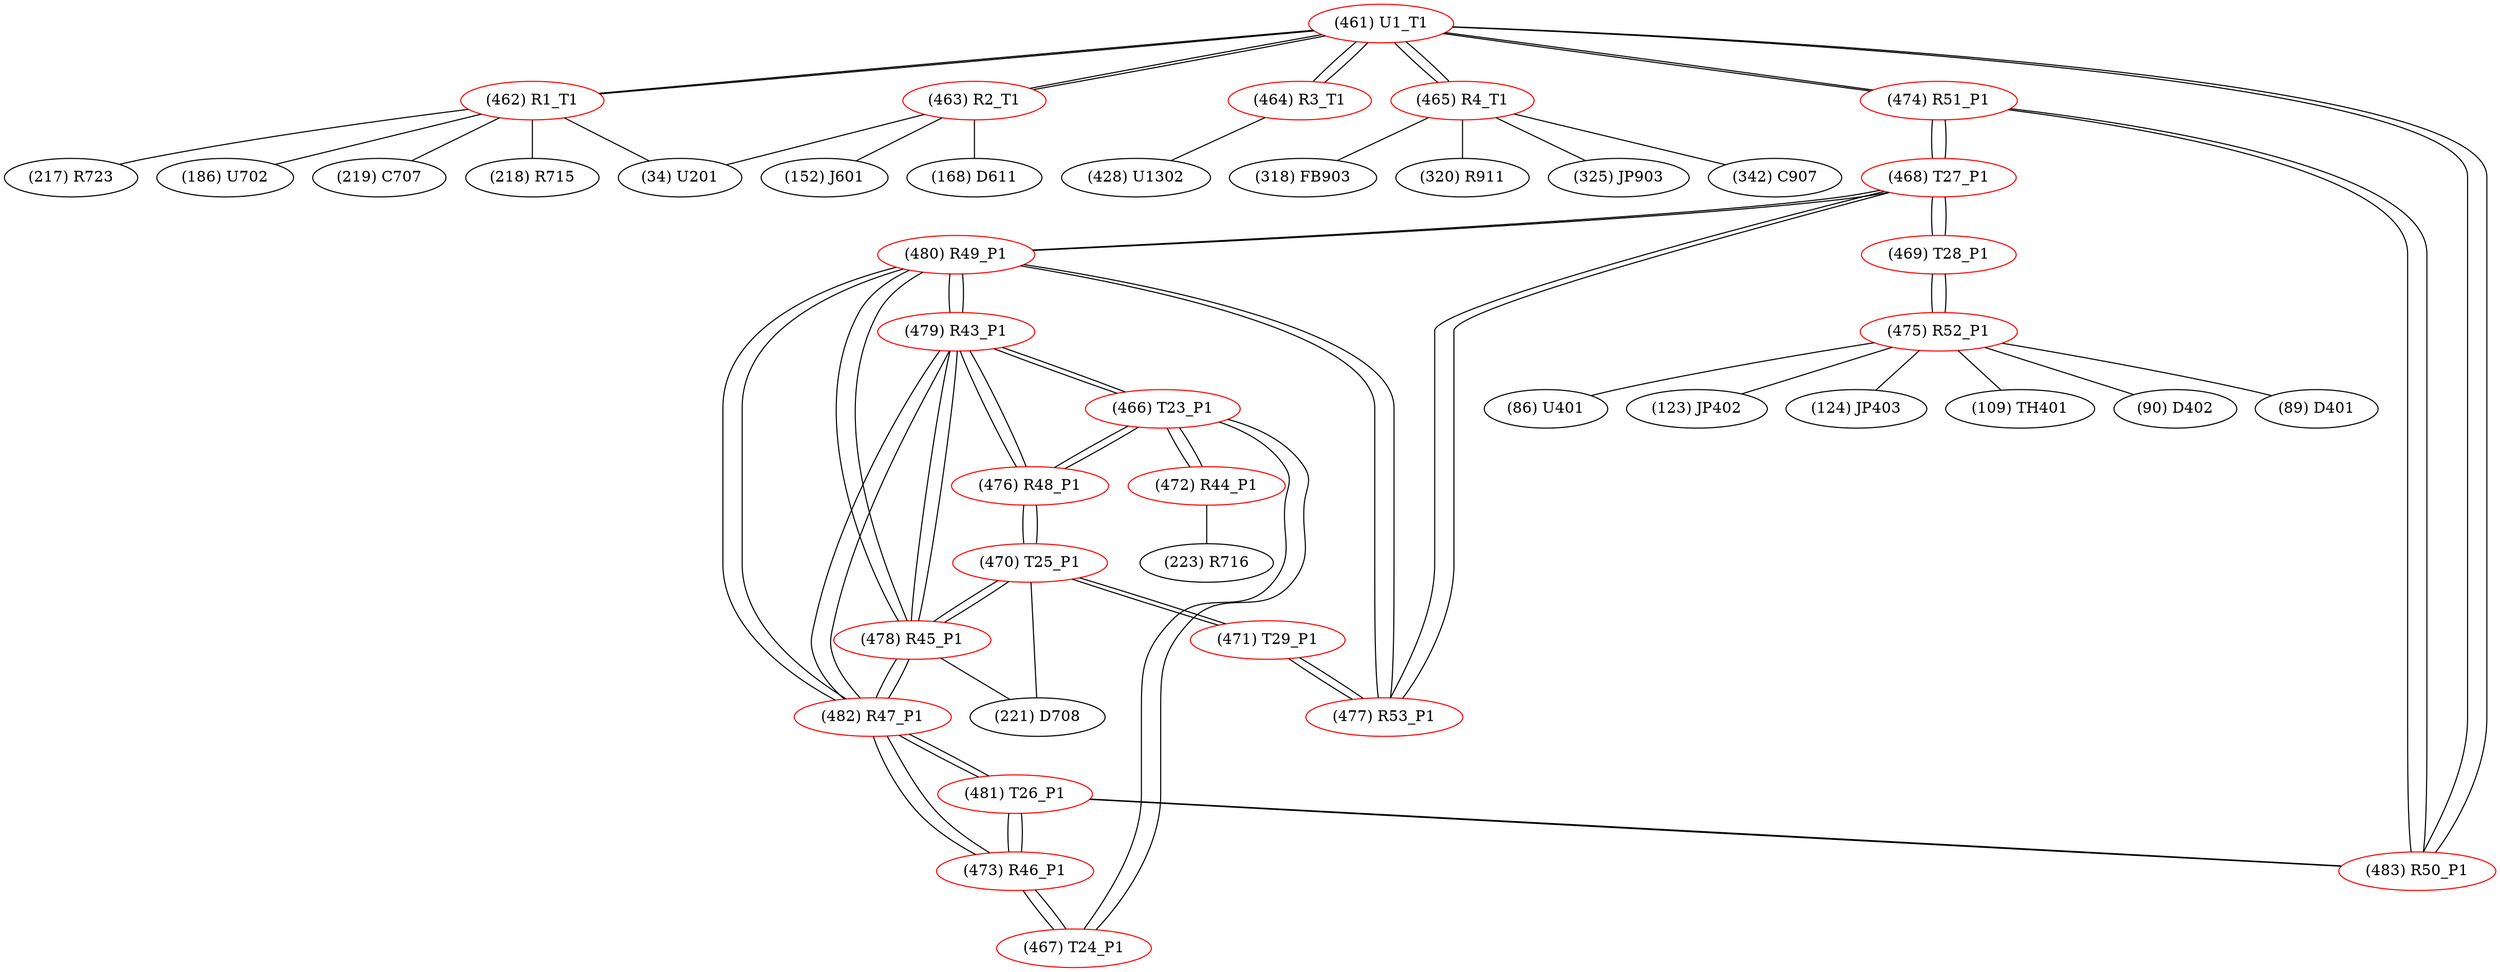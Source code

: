 graph {
	461 [label="(461) U1_T1" color=red]
	462 [label="(462) R1_T1"]
	463 [label="(463) R2_T1"]
	464 [label="(464) R3_T1"]
	465 [label="(465) R4_T1"]
	474 [label="(474) R51_P1"]
	483 [label="(483) R50_P1"]
	462 [label="(462) R1_T1" color=red]
	186 [label="(186) U702"]
	219 [label="(219) C707"]
	218 [label="(218) R715"]
	217 [label="(217) R723"]
	34 [label="(34) U201"]
	461 [label="(461) U1_T1"]
	463 [label="(463) R2_T1" color=red]
	34 [label="(34) U201"]
	168 [label="(168) D611"]
	152 [label="(152) J601"]
	461 [label="(461) U1_T1"]
	464 [label="(464) R3_T1" color=red]
	428 [label="(428) U1302"]
	461 [label="(461) U1_T1"]
	465 [label="(465) R4_T1" color=red]
	320 [label="(320) R911"]
	325 [label="(325) JP903"]
	342 [label="(342) C907"]
	318 [label="(318) FB903"]
	461 [label="(461) U1_T1"]
	466 [label="(466) T23_P1" color=red]
	476 [label="(476) R48_P1"]
	479 [label="(479) R43_P1"]
	467 [label="(467) T24_P1"]
	472 [label="(472) R44_P1"]
	467 [label="(467) T24_P1" color=red]
	473 [label="(473) R46_P1"]
	466 [label="(466) T23_P1"]
	468 [label="(468) T27_P1" color=red]
	474 [label="(474) R51_P1"]
	469 [label="(469) T28_P1"]
	477 [label="(477) R53_P1"]
	480 [label="(480) R49_P1"]
	469 [label="(469) T28_P1" color=red]
	475 [label="(475) R52_P1"]
	468 [label="(468) T27_P1"]
	470 [label="(470) T25_P1" color=red]
	471 [label="(471) T29_P1"]
	476 [label="(476) R48_P1"]
	478 [label="(478) R45_P1"]
	221 [label="(221) D708"]
	471 [label="(471) T29_P1" color=red]
	470 [label="(470) T25_P1"]
	477 [label="(477) R53_P1"]
	472 [label="(472) R44_P1" color=red]
	223 [label="(223) R716"]
	466 [label="(466) T23_P1"]
	473 [label="(473) R46_P1" color=red]
	481 [label="(481) T26_P1"]
	482 [label="(482) R47_P1"]
	467 [label="(467) T24_P1"]
	474 [label="(474) R51_P1" color=red]
	468 [label="(468) T27_P1"]
	483 [label="(483) R50_P1"]
	461 [label="(461) U1_T1"]
	475 [label="(475) R52_P1" color=red]
	109 [label="(109) TH401"]
	90 [label="(90) D402"]
	89 [label="(89) D401"]
	86 [label="(86) U401"]
	123 [label="(123) JP402"]
	124 [label="(124) JP403"]
	469 [label="(469) T28_P1"]
	476 [label="(476) R48_P1" color=red]
	470 [label="(470) T25_P1"]
	466 [label="(466) T23_P1"]
	479 [label="(479) R43_P1"]
	477 [label="(477) R53_P1" color=red]
	471 [label="(471) T29_P1"]
	468 [label="(468) T27_P1"]
	480 [label="(480) R49_P1"]
	478 [label="(478) R45_P1" color=red]
	482 [label="(482) R47_P1"]
	479 [label="(479) R43_P1"]
	480 [label="(480) R49_P1"]
	470 [label="(470) T25_P1"]
	221 [label="(221) D708"]
	479 [label="(479) R43_P1" color=red]
	476 [label="(476) R48_P1"]
	466 [label="(466) T23_P1"]
	482 [label="(482) R47_P1"]
	478 [label="(478) R45_P1"]
	480 [label="(480) R49_P1"]
	480 [label="(480) R49_P1" color=red]
	482 [label="(482) R47_P1"]
	478 [label="(478) R45_P1"]
	479 [label="(479) R43_P1"]
	468 [label="(468) T27_P1"]
	477 [label="(477) R53_P1"]
	481 [label="(481) T26_P1" color=red]
	483 [label="(483) R50_P1"]
	473 [label="(473) R46_P1"]
	482 [label="(482) R47_P1"]
	482 [label="(482) R47_P1" color=red]
	478 [label="(478) R45_P1"]
	479 [label="(479) R43_P1"]
	480 [label="(480) R49_P1"]
	481 [label="(481) T26_P1"]
	473 [label="(473) R46_P1"]
	483 [label="(483) R50_P1" color=red]
	481 [label="(481) T26_P1"]
	474 [label="(474) R51_P1"]
	461 [label="(461) U1_T1"]
	461 -- 462
	461 -- 463
	461 -- 464
	461 -- 465
	461 -- 474
	461 -- 483
	462 -- 186
	462 -- 219
	462 -- 218
	462 -- 217
	462 -- 34
	462 -- 461
	463 -- 34
	463 -- 168
	463 -- 152
	463 -- 461
	464 -- 428
	464 -- 461
	465 -- 320
	465 -- 325
	465 -- 342
	465 -- 318
	465 -- 461
	466 -- 476
	466 -- 479
	466 -- 467
	466 -- 472
	467 -- 473
	467 -- 466
	468 -- 474
	468 -- 469
	468 -- 477
	468 -- 480
	469 -- 475
	469 -- 468
	470 -- 471
	470 -- 476
	470 -- 478
	470 -- 221
	471 -- 470
	471 -- 477
	472 -- 223
	472 -- 466
	473 -- 481
	473 -- 482
	473 -- 467
	474 -- 468
	474 -- 483
	474 -- 461
	475 -- 109
	475 -- 90
	475 -- 89
	475 -- 86
	475 -- 123
	475 -- 124
	475 -- 469
	476 -- 470
	476 -- 466
	476 -- 479
	477 -- 471
	477 -- 468
	477 -- 480
	478 -- 482
	478 -- 479
	478 -- 480
	478 -- 470
	478 -- 221
	479 -- 476
	479 -- 466
	479 -- 482
	479 -- 478
	479 -- 480
	480 -- 482
	480 -- 478
	480 -- 479
	480 -- 468
	480 -- 477
	481 -- 483
	481 -- 473
	481 -- 482
	482 -- 478
	482 -- 479
	482 -- 480
	482 -- 481
	482 -- 473
	483 -- 481
	483 -- 474
	483 -- 461
}